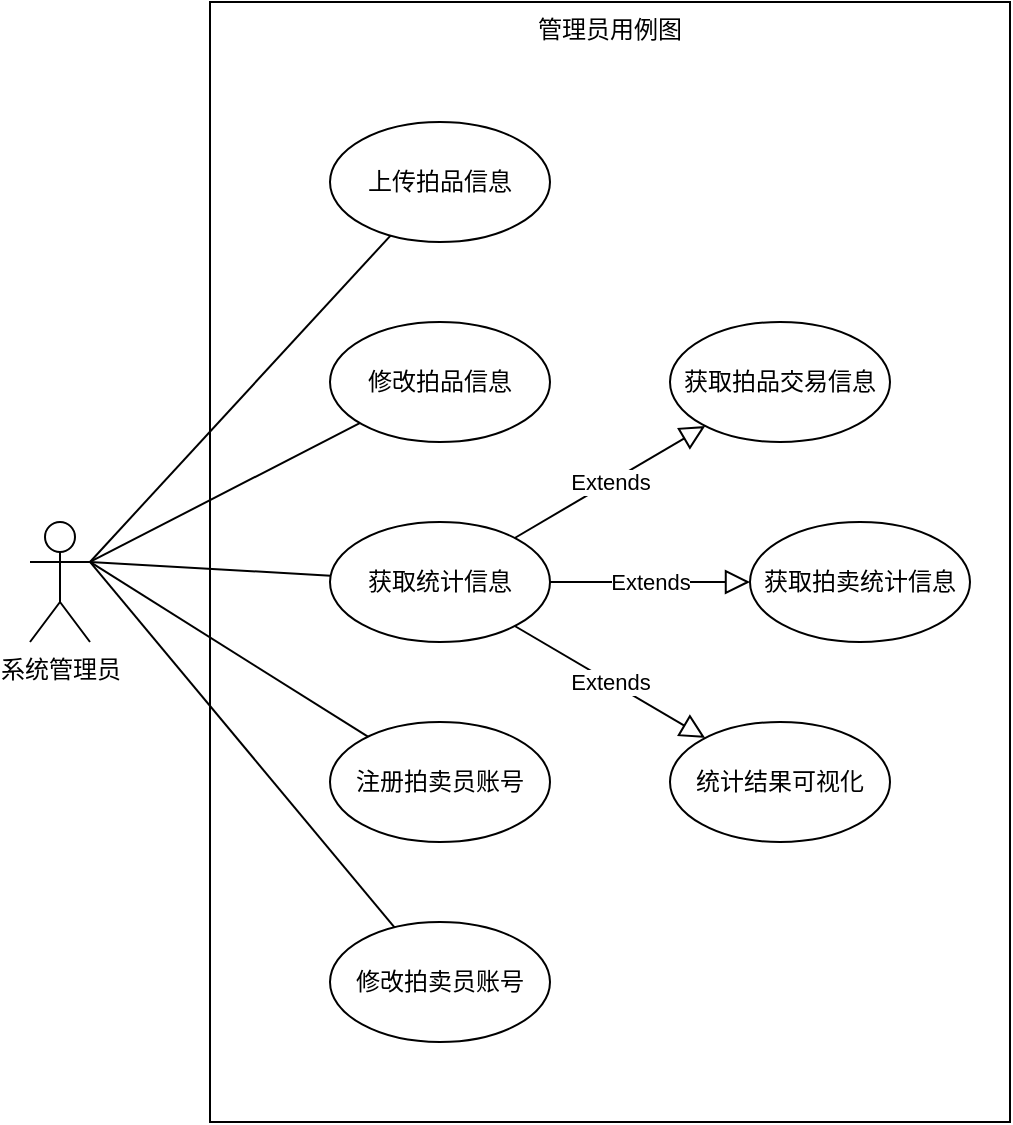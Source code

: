 <mxfile version="20.2.7" type="device"><diagram id="1w5cmRhw6rkjq5MPK9FE" name="第 1 页"><mxGraphModel dx="1018" dy="690" grid="1" gridSize="10" guides="1" tooltips="1" connect="1" arrows="1" fold="1" page="1" pageScale="1" pageWidth="827" pageHeight="1169" math="0" shadow="0"><root><mxCell id="0"/><mxCell id="1" parent="0"/><mxCell id="2ZbZcZTDCxnDE0HY6O3o-1" value="管理员用例图" style="rounded=0;whiteSpace=wrap;html=1;verticalAlign=top;" vertex="1" parent="1"><mxGeometry x="220" y="80" width="400" height="560" as="geometry"/></mxCell><mxCell id="2ZbZcZTDCxnDE0HY6O3o-10" style="rounded=0;orthogonalLoop=1;jettySize=auto;html=1;exitX=1;exitY=0.333;exitDx=0;exitDy=0;exitPerimeter=0;endArrow=none;endFill=0;" edge="1" parent="1" source="2ZbZcZTDCxnDE0HY6O3o-2" target="2ZbZcZTDCxnDE0HY6O3o-9"><mxGeometry relative="1" as="geometry"/></mxCell><mxCell id="2ZbZcZTDCxnDE0HY6O3o-11" style="edgeStyle=none;rounded=0;orthogonalLoop=1;jettySize=auto;html=1;exitX=1;exitY=0.333;exitDx=0;exitDy=0;exitPerimeter=0;endArrow=none;endFill=0;" edge="1" parent="1" source="2ZbZcZTDCxnDE0HY6O3o-2" target="2ZbZcZTDCxnDE0HY6O3o-8"><mxGeometry relative="1" as="geometry"/></mxCell><mxCell id="2ZbZcZTDCxnDE0HY6O3o-12" style="edgeStyle=none;rounded=0;orthogonalLoop=1;jettySize=auto;html=1;exitX=1;exitY=0.333;exitDx=0;exitDy=0;exitPerimeter=0;endArrow=none;endFill=0;" edge="1" parent="1" source="2ZbZcZTDCxnDE0HY6O3o-2" target="2ZbZcZTDCxnDE0HY6O3o-5"><mxGeometry relative="1" as="geometry"/></mxCell><mxCell id="2ZbZcZTDCxnDE0HY6O3o-13" style="edgeStyle=none;rounded=0;orthogonalLoop=1;jettySize=auto;html=1;exitX=1;exitY=0.333;exitDx=0;exitDy=0;exitPerimeter=0;endArrow=none;endFill=0;" edge="1" parent="1" source="2ZbZcZTDCxnDE0HY6O3o-2" target="2ZbZcZTDCxnDE0HY6O3o-6"><mxGeometry relative="1" as="geometry"/></mxCell><mxCell id="2ZbZcZTDCxnDE0HY6O3o-14" style="edgeStyle=none;rounded=0;orthogonalLoop=1;jettySize=auto;html=1;exitX=1;exitY=0.333;exitDx=0;exitDy=0;exitPerimeter=0;endArrow=none;endFill=0;" edge="1" parent="1" source="2ZbZcZTDCxnDE0HY6O3o-2" target="2ZbZcZTDCxnDE0HY6O3o-7"><mxGeometry relative="1" as="geometry"/></mxCell><mxCell id="2ZbZcZTDCxnDE0HY6O3o-2" value="系统管理员" style="shape=umlActor;verticalLabelPosition=bottom;verticalAlign=top;html=1;outlineConnect=0;" vertex="1" parent="1"><mxGeometry x="130" y="340" width="30" height="60" as="geometry"/></mxCell><mxCell id="2ZbZcZTDCxnDE0HY6O3o-5" value="获取统计信息" style="ellipse;whiteSpace=wrap;html=1;" vertex="1" parent="1"><mxGeometry x="280" y="340" width="110" height="60" as="geometry"/></mxCell><mxCell id="2ZbZcZTDCxnDE0HY6O3o-6" value="注册拍卖员账号" style="ellipse;whiteSpace=wrap;html=1;" vertex="1" parent="1"><mxGeometry x="280" y="440" width="110" height="60" as="geometry"/></mxCell><mxCell id="2ZbZcZTDCxnDE0HY6O3o-7" value="修改拍卖员账号" style="ellipse;whiteSpace=wrap;html=1;" vertex="1" parent="1"><mxGeometry x="280" y="540" width="110" height="60" as="geometry"/></mxCell><mxCell id="2ZbZcZTDCxnDE0HY6O3o-8" value="修改拍品信息" style="ellipse;whiteSpace=wrap;html=1;" vertex="1" parent="1"><mxGeometry x="280" y="240" width="110" height="60" as="geometry"/></mxCell><mxCell id="2ZbZcZTDCxnDE0HY6O3o-9" value="上传拍品信息" style="ellipse;whiteSpace=wrap;html=1;" vertex="1" parent="1"><mxGeometry x="280" y="140" width="110" height="60" as="geometry"/></mxCell><mxCell id="2ZbZcZTDCxnDE0HY6O3o-15" value="获取拍品交易信息" style="ellipse;whiteSpace=wrap;html=1;" vertex="1" parent="1"><mxGeometry x="450" y="240" width="110" height="60" as="geometry"/></mxCell><mxCell id="2ZbZcZTDCxnDE0HY6O3o-16" value="获取拍卖统计信息" style="ellipse;whiteSpace=wrap;html=1;" vertex="1" parent="1"><mxGeometry x="490" y="340" width="110" height="60" as="geometry"/></mxCell><mxCell id="2ZbZcZTDCxnDE0HY6O3o-17" value="统计结果可视化" style="ellipse;whiteSpace=wrap;html=1;" vertex="1" parent="1"><mxGeometry x="450" y="440" width="110" height="60" as="geometry"/></mxCell><mxCell id="2ZbZcZTDCxnDE0HY6O3o-18" value="Extends" style="endArrow=block;endSize=10;endFill=0;html=1;rounded=0;jumpSize=6;" edge="1" parent="1" source="2ZbZcZTDCxnDE0HY6O3o-5" target="2ZbZcZTDCxnDE0HY6O3o-15"><mxGeometry width="160" relative="1" as="geometry"><mxPoint x="120" y="470" as="sourcePoint"/><mxPoint x="280" y="470" as="targetPoint"/></mxGeometry></mxCell><mxCell id="2ZbZcZTDCxnDE0HY6O3o-19" value="Extends" style="endArrow=block;endSize=10;endFill=0;html=1;rounded=0;jumpSize=6;" edge="1" parent="1" source="2ZbZcZTDCxnDE0HY6O3o-5" target="2ZbZcZTDCxnDE0HY6O3o-16"><mxGeometry width="160" relative="1" as="geometry"><mxPoint x="390" y="380" as="sourcePoint"/><mxPoint x="550" y="380" as="targetPoint"/></mxGeometry></mxCell><mxCell id="2ZbZcZTDCxnDE0HY6O3o-20" value="Extends" style="endArrow=block;endSize=10;endFill=0;html=1;rounded=0;jumpSize=6;" edge="1" parent="1" source="2ZbZcZTDCxnDE0HY6O3o-5" target="2ZbZcZTDCxnDE0HY6O3o-17"><mxGeometry width="160" relative="1" as="geometry"><mxPoint x="100" y="550" as="sourcePoint"/><mxPoint x="260" y="550" as="targetPoint"/></mxGeometry></mxCell></root></mxGraphModel></diagram></mxfile>